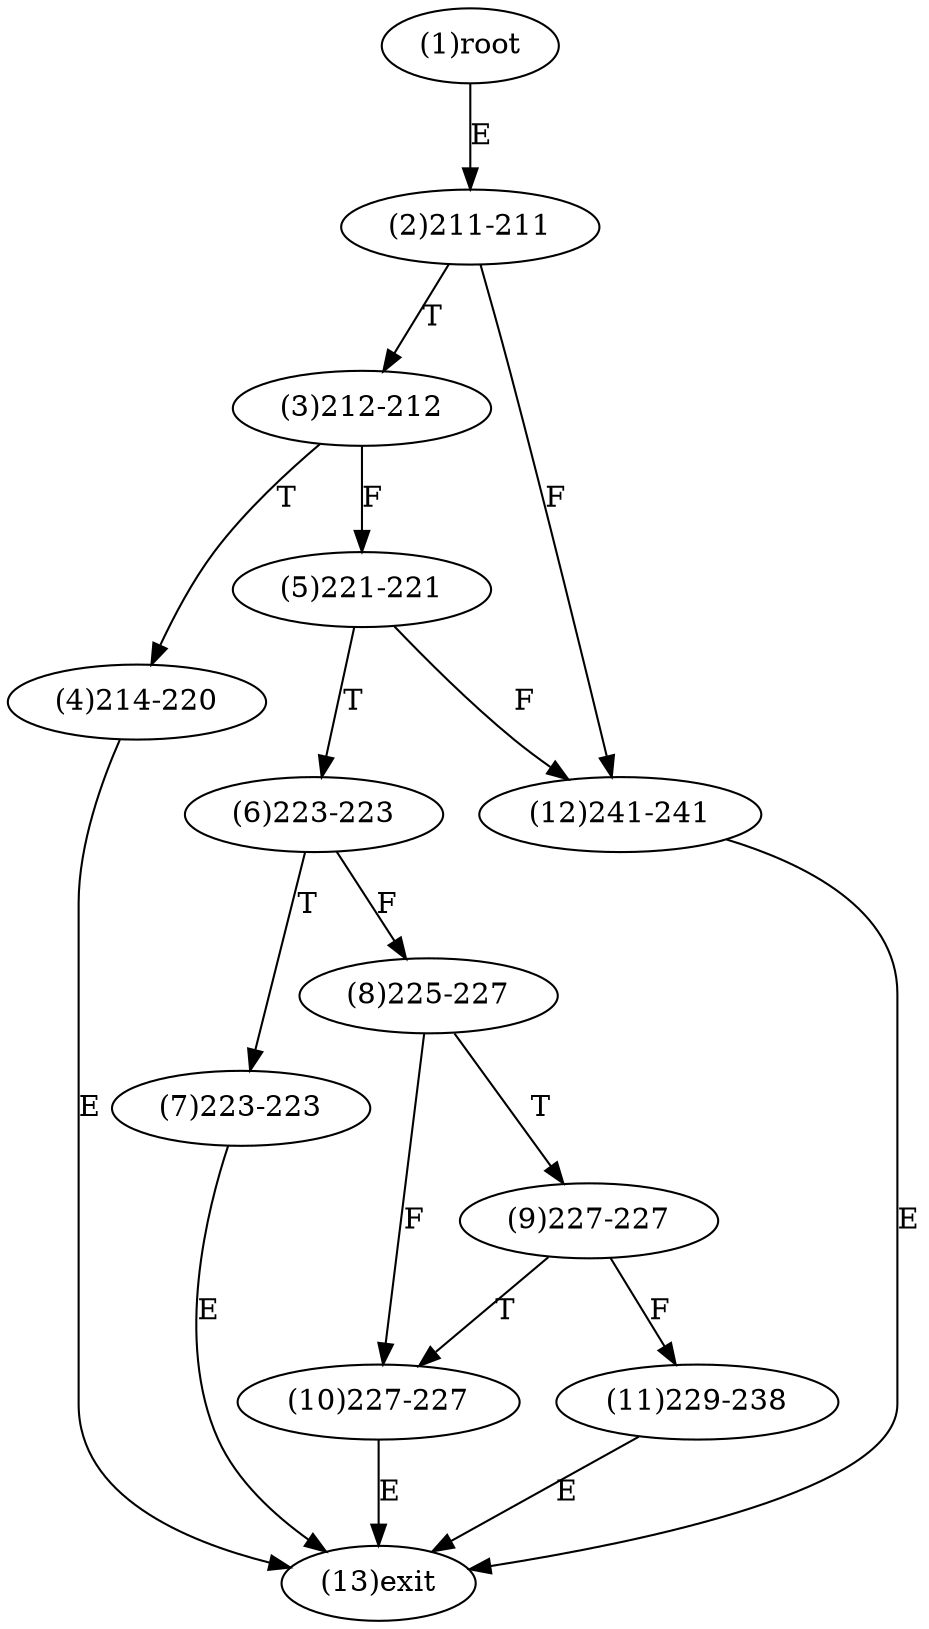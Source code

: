 digraph "" { 
1[ label="(1)root"];
2[ label="(2)211-211"];
3[ label="(3)212-212"];
4[ label="(4)214-220"];
5[ label="(5)221-221"];
6[ label="(6)223-223"];
7[ label="(7)223-223"];
8[ label="(8)225-227"];
9[ label="(9)227-227"];
10[ label="(10)227-227"];
11[ label="(11)229-238"];
12[ label="(12)241-241"];
13[ label="(13)exit"];
1->2[ label="E"];
2->12[ label="F"];
2->3[ label="T"];
3->5[ label="F"];
3->4[ label="T"];
4->13[ label="E"];
5->12[ label="F"];
5->6[ label="T"];
6->8[ label="F"];
6->7[ label="T"];
7->13[ label="E"];
8->10[ label="F"];
8->9[ label="T"];
9->11[ label="F"];
9->10[ label="T"];
10->13[ label="E"];
11->13[ label="E"];
12->13[ label="E"];
}